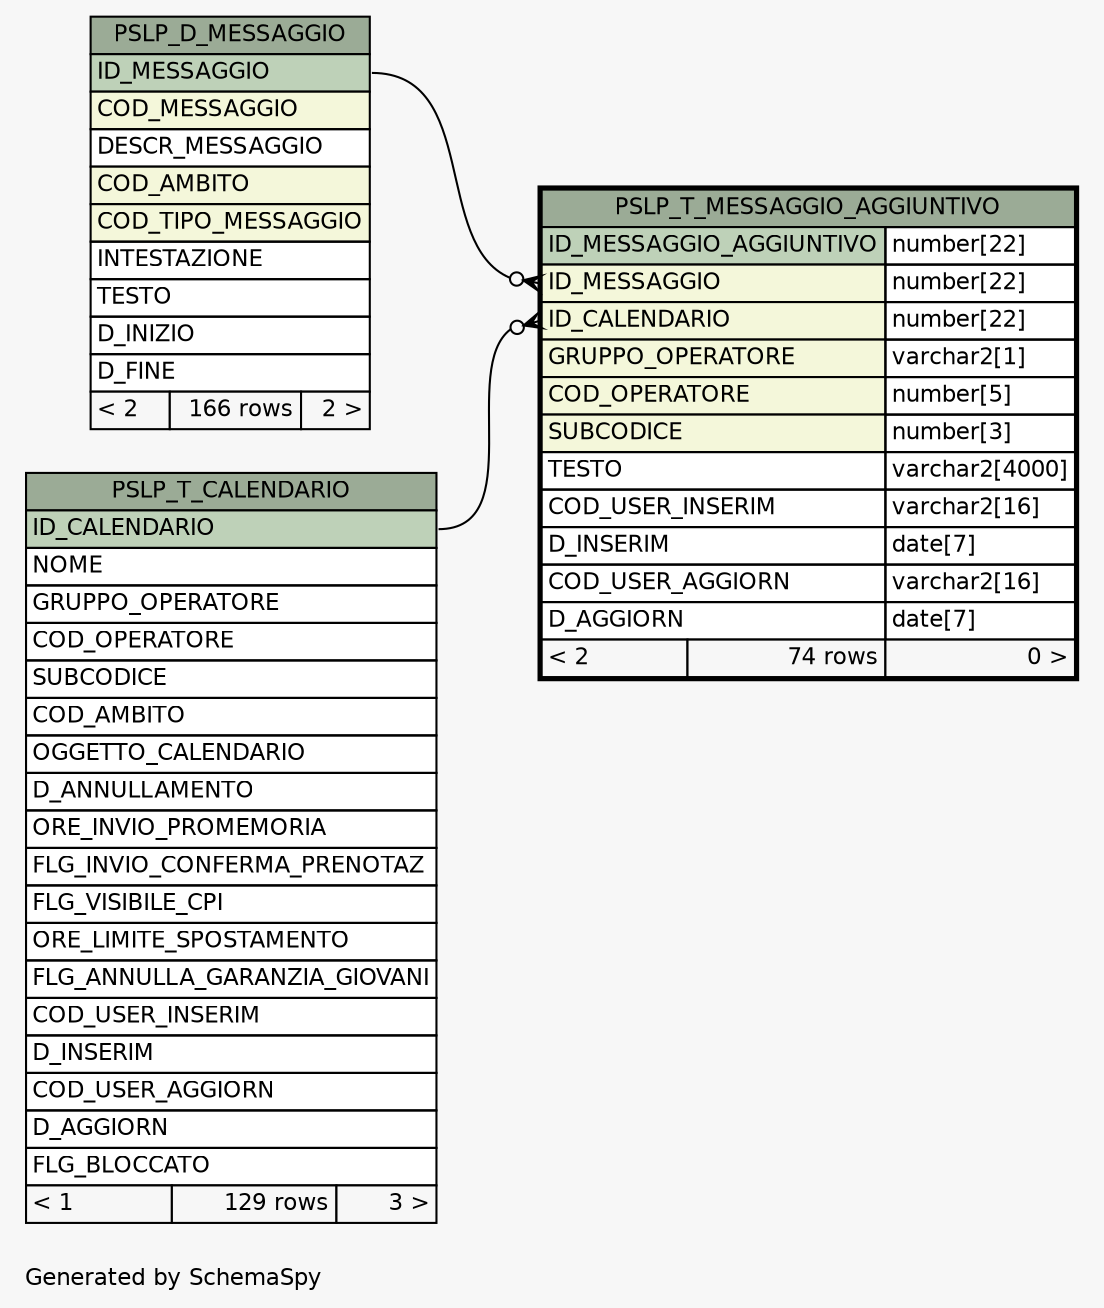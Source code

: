 // dot 2.38.0 on Windows 10 10.0
// SchemaSpy rev 590
digraph "oneDegreeRelationshipsDiagram" {
  graph [
    rankdir="RL"
    bgcolor="#f7f7f7"
    label="\nGenerated by SchemaSpy"
    labeljust="l"
    nodesep="0.18"
    ranksep="0.46"
    fontname="Helvetica"
    fontsize="11"
  ];
  node [
    fontname="Helvetica"
    fontsize="11"
    shape="plaintext"
  ];
  edge [
    arrowsize="0.8"
  ];
  "PSLP_T_MESSAGGIO_AGGIUNTIVO":"ID_CALENDARIO":w -> "PSLP_T_CALENDARIO":"ID_CALENDARIO":e [arrowhead=none dir=back arrowtail=crowodot];
  "PSLP_T_MESSAGGIO_AGGIUNTIVO":"ID_MESSAGGIO":w -> "PSLP_D_MESSAGGIO":"ID_MESSAGGIO":e [arrowhead=none dir=back arrowtail=crowodot];
  "PSLP_D_MESSAGGIO" [
    label=<
    <TABLE BORDER="0" CELLBORDER="1" CELLSPACING="0" BGCOLOR="#ffffff">
      <TR><TD COLSPAN="3" BGCOLOR="#9bab96" ALIGN="CENTER">PSLP_D_MESSAGGIO</TD></TR>
      <TR><TD PORT="ID_MESSAGGIO" COLSPAN="3" BGCOLOR="#bed1b8" ALIGN="LEFT">ID_MESSAGGIO</TD></TR>
      <TR><TD PORT="COD_MESSAGGIO" COLSPAN="3" BGCOLOR="#f4f7da" ALIGN="LEFT">COD_MESSAGGIO</TD></TR>
      <TR><TD PORT="DESCR_MESSAGGIO" COLSPAN="3" ALIGN="LEFT">DESCR_MESSAGGIO</TD></TR>
      <TR><TD PORT="COD_AMBITO" COLSPAN="3" BGCOLOR="#f4f7da" ALIGN="LEFT">COD_AMBITO</TD></TR>
      <TR><TD PORT="COD_TIPO_MESSAGGIO" COLSPAN="3" BGCOLOR="#f4f7da" ALIGN="LEFT">COD_TIPO_MESSAGGIO</TD></TR>
      <TR><TD PORT="INTESTAZIONE" COLSPAN="3" ALIGN="LEFT">INTESTAZIONE</TD></TR>
      <TR><TD PORT="TESTO" COLSPAN="3" ALIGN="LEFT">TESTO</TD></TR>
      <TR><TD PORT="D_INIZIO" COLSPAN="3" ALIGN="LEFT">D_INIZIO</TD></TR>
      <TR><TD PORT="D_FINE" COLSPAN="3" ALIGN="LEFT">D_FINE</TD></TR>
      <TR><TD ALIGN="LEFT" BGCOLOR="#f7f7f7">&lt; 2</TD><TD ALIGN="RIGHT" BGCOLOR="#f7f7f7">166 rows</TD><TD ALIGN="RIGHT" BGCOLOR="#f7f7f7">2 &gt;</TD></TR>
    </TABLE>>
    URL="PSLP_D_MESSAGGIO.html"
    tooltip="PSLP_D_MESSAGGIO"
  ];
  "PSLP_T_CALENDARIO" [
    label=<
    <TABLE BORDER="0" CELLBORDER="1" CELLSPACING="0" BGCOLOR="#ffffff">
      <TR><TD COLSPAN="3" BGCOLOR="#9bab96" ALIGN="CENTER">PSLP_T_CALENDARIO</TD></TR>
      <TR><TD PORT="ID_CALENDARIO" COLSPAN="3" BGCOLOR="#bed1b8" ALIGN="LEFT">ID_CALENDARIO</TD></TR>
      <TR><TD PORT="NOME" COLSPAN="3" ALIGN="LEFT">NOME</TD></TR>
      <TR><TD PORT="GRUPPO_OPERATORE" COLSPAN="3" ALIGN="LEFT">GRUPPO_OPERATORE</TD></TR>
      <TR><TD PORT="COD_OPERATORE" COLSPAN="3" ALIGN="LEFT">COD_OPERATORE</TD></TR>
      <TR><TD PORT="SUBCODICE" COLSPAN="3" ALIGN="LEFT">SUBCODICE</TD></TR>
      <TR><TD PORT="COD_AMBITO" COLSPAN="3" ALIGN="LEFT">COD_AMBITO</TD></TR>
      <TR><TD PORT="OGGETTO_CALENDARIO" COLSPAN="3" ALIGN="LEFT">OGGETTO_CALENDARIO</TD></TR>
      <TR><TD PORT="D_ANNULLAMENTO" COLSPAN="3" ALIGN="LEFT">D_ANNULLAMENTO</TD></TR>
      <TR><TD PORT="ORE_INVIO_PROMEMORIA" COLSPAN="3" ALIGN="LEFT">ORE_INVIO_PROMEMORIA</TD></TR>
      <TR><TD PORT="FLG_INVIO_CONFERMA_PRENOTAZ" COLSPAN="3" ALIGN="LEFT">FLG_INVIO_CONFERMA_PRENOTAZ</TD></TR>
      <TR><TD PORT="FLG_VISIBILE_CPI" COLSPAN="3" ALIGN="LEFT">FLG_VISIBILE_CPI</TD></TR>
      <TR><TD PORT="ORE_LIMITE_SPOSTAMENTO" COLSPAN="3" ALIGN="LEFT">ORE_LIMITE_SPOSTAMENTO</TD></TR>
      <TR><TD PORT="FLG_ANNULLA_GARANZIA_GIOVANI" COLSPAN="3" ALIGN="LEFT">FLG_ANNULLA_GARANZIA_GIOVANI</TD></TR>
      <TR><TD PORT="COD_USER_INSERIM" COLSPAN="3" ALIGN="LEFT">COD_USER_INSERIM</TD></TR>
      <TR><TD PORT="D_INSERIM" COLSPAN="3" ALIGN="LEFT">D_INSERIM</TD></TR>
      <TR><TD PORT="COD_USER_AGGIORN" COLSPAN="3" ALIGN="LEFT">COD_USER_AGGIORN</TD></TR>
      <TR><TD PORT="D_AGGIORN" COLSPAN="3" ALIGN="LEFT">D_AGGIORN</TD></TR>
      <TR><TD PORT="FLG_BLOCCATO" COLSPAN="3" ALIGN="LEFT">FLG_BLOCCATO</TD></TR>
      <TR><TD ALIGN="LEFT" BGCOLOR="#f7f7f7">&lt; 1</TD><TD ALIGN="RIGHT" BGCOLOR="#f7f7f7">129 rows</TD><TD ALIGN="RIGHT" BGCOLOR="#f7f7f7">3 &gt;</TD></TR>
    </TABLE>>
    URL="PSLP_T_CALENDARIO.html"
    tooltip="PSLP_T_CALENDARIO"
  ];
  "PSLP_T_MESSAGGIO_AGGIUNTIVO" [
    label=<
    <TABLE BORDER="2" CELLBORDER="1" CELLSPACING="0" BGCOLOR="#ffffff">
      <TR><TD COLSPAN="3" BGCOLOR="#9bab96" ALIGN="CENTER">PSLP_T_MESSAGGIO_AGGIUNTIVO</TD></TR>
      <TR><TD PORT="ID_MESSAGGIO_AGGIUNTIVO" COLSPAN="2" BGCOLOR="#bed1b8" ALIGN="LEFT">ID_MESSAGGIO_AGGIUNTIVO</TD><TD PORT="ID_MESSAGGIO_AGGIUNTIVO.type" ALIGN="LEFT">number[22]</TD></TR>
      <TR><TD PORT="ID_MESSAGGIO" COLSPAN="2" BGCOLOR="#f4f7da" ALIGN="LEFT">ID_MESSAGGIO</TD><TD PORT="ID_MESSAGGIO.type" ALIGN="LEFT">number[22]</TD></TR>
      <TR><TD PORT="ID_CALENDARIO" COLSPAN="2" BGCOLOR="#f4f7da" ALIGN="LEFT">ID_CALENDARIO</TD><TD PORT="ID_CALENDARIO.type" ALIGN="LEFT">number[22]</TD></TR>
      <TR><TD PORT="GRUPPO_OPERATORE" COLSPAN="2" BGCOLOR="#f4f7da" ALIGN="LEFT">GRUPPO_OPERATORE</TD><TD PORT="GRUPPO_OPERATORE.type" ALIGN="LEFT">varchar2[1]</TD></TR>
      <TR><TD PORT="COD_OPERATORE" COLSPAN="2" BGCOLOR="#f4f7da" ALIGN="LEFT">COD_OPERATORE</TD><TD PORT="COD_OPERATORE.type" ALIGN="LEFT">number[5]</TD></TR>
      <TR><TD PORT="SUBCODICE" COLSPAN="2" BGCOLOR="#f4f7da" ALIGN="LEFT">SUBCODICE</TD><TD PORT="SUBCODICE.type" ALIGN="LEFT">number[3]</TD></TR>
      <TR><TD PORT="TESTO" COLSPAN="2" ALIGN="LEFT">TESTO</TD><TD PORT="TESTO.type" ALIGN="LEFT">varchar2[4000]</TD></TR>
      <TR><TD PORT="COD_USER_INSERIM" COLSPAN="2" ALIGN="LEFT">COD_USER_INSERIM</TD><TD PORT="COD_USER_INSERIM.type" ALIGN="LEFT">varchar2[16]</TD></TR>
      <TR><TD PORT="D_INSERIM" COLSPAN="2" ALIGN="LEFT">D_INSERIM</TD><TD PORT="D_INSERIM.type" ALIGN="LEFT">date[7]</TD></TR>
      <TR><TD PORT="COD_USER_AGGIORN" COLSPAN="2" ALIGN="LEFT">COD_USER_AGGIORN</TD><TD PORT="COD_USER_AGGIORN.type" ALIGN="LEFT">varchar2[16]</TD></TR>
      <TR><TD PORT="D_AGGIORN" COLSPAN="2" ALIGN="LEFT">D_AGGIORN</TD><TD PORT="D_AGGIORN.type" ALIGN="LEFT">date[7]</TD></TR>
      <TR><TD ALIGN="LEFT" BGCOLOR="#f7f7f7">&lt; 2</TD><TD ALIGN="RIGHT" BGCOLOR="#f7f7f7">74 rows</TD><TD ALIGN="RIGHT" BGCOLOR="#f7f7f7">0 &gt;</TD></TR>
    </TABLE>>
    URL="PSLP_T_MESSAGGIO_AGGIUNTIVO.html"
    tooltip="PSLP_T_MESSAGGIO_AGGIUNTIVO"
  ];
}
